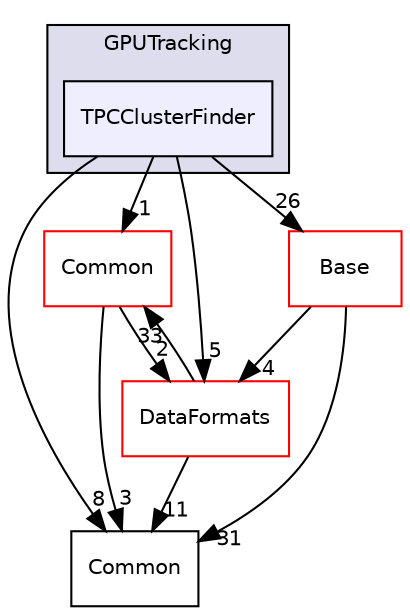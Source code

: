 digraph "/home/travis/build/AliceO2Group/AliceO2/GPU/GPUTracking/TPCClusterFinder" {
  bgcolor=transparent;
  compound=true
  node [ fontsize="10", fontname="Helvetica"];
  edge [ labelfontsize="10", labelfontname="Helvetica"];
  subgraph clusterdir_77030b149987c946eb2e85728f65acc0 {
    graph [ bgcolor="#ddddee", pencolor="black", label="GPUTracking" fontname="Helvetica", fontsize="10", URL="dir_77030b149987c946eb2e85728f65acc0.html"]
  dir_2add44c2e86b1ce794c82f89c520272d [shape=box, label="TPCClusterFinder", style="filled", fillcolor="#eeeeff", pencolor="black", URL="dir_2add44c2e86b1ce794c82f89c520272d.html"];
  }
  dir_ba48ca66118492a4424f86e9da0f6902 [shape=box label="Common" URL="dir_ba48ca66118492a4424f86e9da0f6902.html"];
  dir_4ab6b4cc6a7edbff49100e9123df213f [shape=box label="Common" color="red" URL="dir_4ab6b4cc6a7edbff49100e9123df213f.html"];
  dir_442920581a03c66cf8c08ae559108050 [shape=box label="Base" color="red" URL="dir_442920581a03c66cf8c08ae559108050.html"];
  dir_2171f7ec022c5423887b07c69b2f5b48 [shape=box label="DataFormats" color="red" URL="dir_2171f7ec022c5423887b07c69b2f5b48.html"];
  dir_4ab6b4cc6a7edbff49100e9123df213f->dir_ba48ca66118492a4424f86e9da0f6902 [headlabel="3", labeldistance=1.5 headhref="dir_000027_000670.html"];
  dir_4ab6b4cc6a7edbff49100e9123df213f->dir_2171f7ec022c5423887b07c69b2f5b48 [headlabel="2", labeldistance=1.5 headhref="dir_000027_000076.html"];
  dir_442920581a03c66cf8c08ae559108050->dir_ba48ca66118492a4424f86e9da0f6902 [headlabel="31", labeldistance=1.5 headhref="dir_000671_000670.html"];
  dir_442920581a03c66cf8c08ae559108050->dir_2171f7ec022c5423887b07c69b2f5b48 [headlabel="4", labeldistance=1.5 headhref="dir_000671_000076.html"];
  dir_2add44c2e86b1ce794c82f89c520272d->dir_ba48ca66118492a4424f86e9da0f6902 [headlabel="8", labeldistance=1.5 headhref="dir_000142_000670.html"];
  dir_2add44c2e86b1ce794c82f89c520272d->dir_4ab6b4cc6a7edbff49100e9123df213f [headlabel="1", labeldistance=1.5 headhref="dir_000142_000027.html"];
  dir_2add44c2e86b1ce794c82f89c520272d->dir_442920581a03c66cf8c08ae559108050 [headlabel="26", labeldistance=1.5 headhref="dir_000142_000671.html"];
  dir_2add44c2e86b1ce794c82f89c520272d->dir_2171f7ec022c5423887b07c69b2f5b48 [headlabel="5", labeldistance=1.5 headhref="dir_000142_000076.html"];
  dir_2171f7ec022c5423887b07c69b2f5b48->dir_ba48ca66118492a4424f86e9da0f6902 [headlabel="11", labeldistance=1.5 headhref="dir_000076_000670.html"];
  dir_2171f7ec022c5423887b07c69b2f5b48->dir_4ab6b4cc6a7edbff49100e9123df213f [headlabel="33", labeldistance=1.5 headhref="dir_000076_000027.html"];
}
